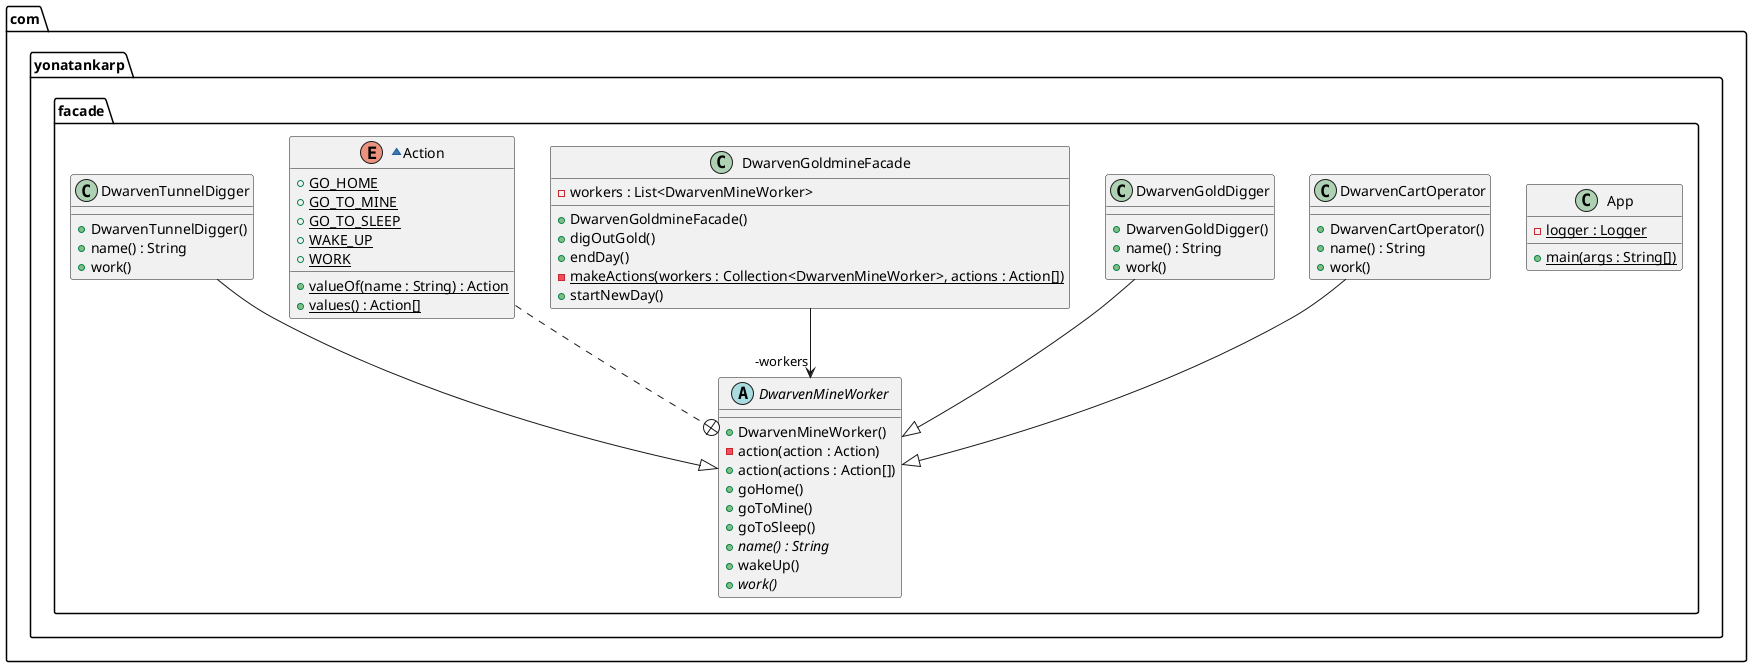 @startuml
package com.yonatankarp.facade {
  class App {
    - logger : Logger {static}
    + main(args : String[]) {static}
  }
  class DwarvenCartOperator {
    + DwarvenCartOperator()
    + name() : String
    + work()
  }
  class DwarvenGoldDigger {
    + DwarvenGoldDigger()
    + name() : String
    + work()
  }
  class DwarvenGoldmineFacade {
    - workers : List<DwarvenMineWorker>
    + DwarvenGoldmineFacade()
    + digOutGold()
    + endDay()
    - makeActions(workers : Collection<DwarvenMineWorker>, actions : Action[]) {static}
    + startNewDay()
  }
  abstract class DwarvenMineWorker {
    + DwarvenMineWorker()
    - action(action : Action)
    + action(actions : Action[])
    + goHome()
    + goToMine()
    + goToSleep()
    + name() : String {abstract}
    + wakeUp()
    + work() {abstract}
  }
  ~enum Action {
    + GO_HOME {static}
    + GO_TO_MINE {static}
    + GO_TO_SLEEP {static}
    + WAKE_UP {static}
    + WORK {static}
    + valueOf(name : String) : Action {static}
    + values() : Action[] {static}
  }
  class DwarvenTunnelDigger {
    + DwarvenTunnelDigger()
    + name() : String
    + work()
  }
}
DwarvenGoldmineFacade -->  "-workers" DwarvenMineWorker
Action ..+ DwarvenMineWorker
DwarvenCartOperator --|> DwarvenMineWorker
DwarvenGoldDigger --|> DwarvenMineWorker
DwarvenTunnelDigger --|> DwarvenMineWorker
@enduml

